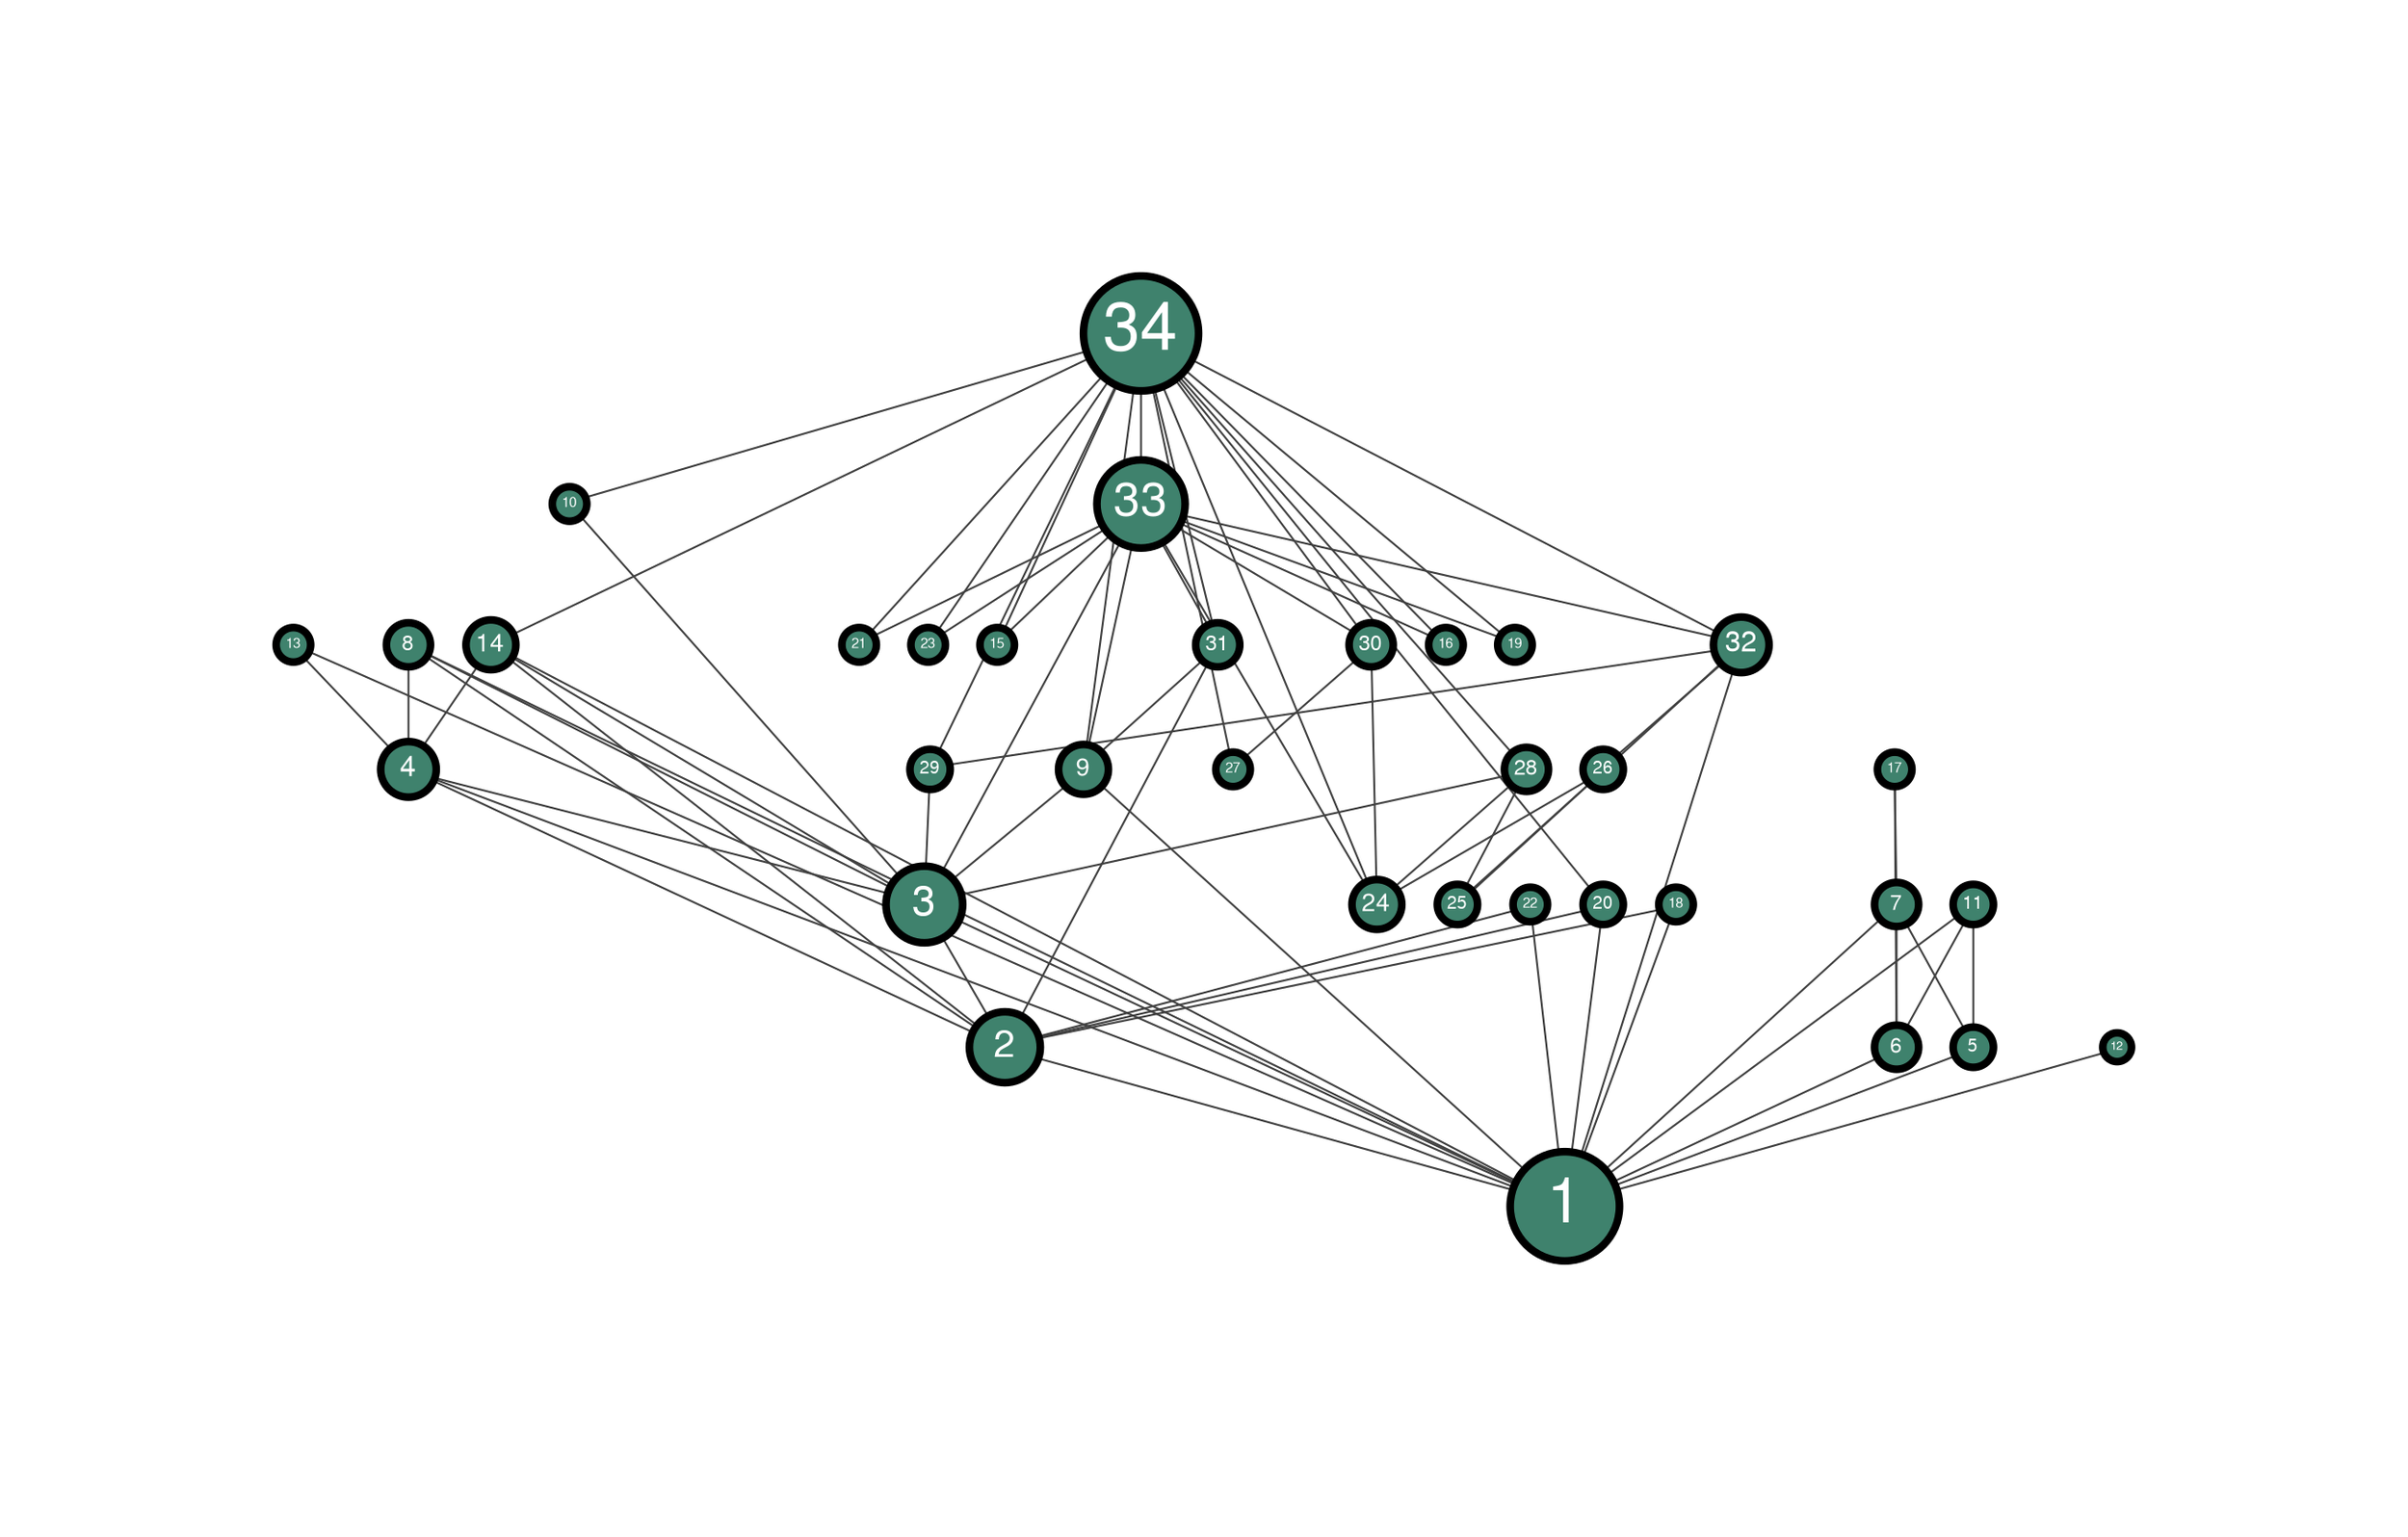 graph "karate.gml" {
bgcolor = "#FFFFFFFF"
splines = "false"
outputorder = "edgesfirst"
esep = "0"
pad = "2"
node [label = "",penwidth = "4.000000",height = "0.694444",width = "0.694444",tooltip = "",color = "#000000FF",fillcolor = ".447 .51 .51",shape = "ellipse",style = "solid,filled",fontname = "FreeSans",fontsize = "14",fontcolor = "#FFFFFFFF",fixedsize = "true",labelloc = "c"]
edge [label = "",penwidth = "1.000000",tooltip = "",arrowhead = "none",arrowtail = "none",color = "#404040FF",fontname = "SansSerif.plain",fontsize = "10",fontcolor = "#000000FF",style = "solid",dir = "both"]
29 [label = "29",height = "0.286458",width = "0.286458",pos = "792.256034,-24.803465",fontsize = "9"]
1 [label = "1",height = "0.794271",width = "0.794271",pos = "546.495781,-171.678360",fontsize = "33"]
24 [label = "24",height = "0.364583",width = "0.364583",pos = "841.370028,15.993087",fontsize = "13"]
21 [label = "21",height = "0.247396",width = "0.247396",pos = "612.893373,115.984792",fontsize = "7"]
8 [label = "8",height = "0.325521",width = "0.325521",pos = "648.128110,-207.714512",fontsize = "11"]
14 [label = "14",height = "0.364583",width = "0.364583",pos = "580.735069,-35.124648",fontsize = "13"]
27 [label = "27",height = "0.247396",width = "0.247396",pos = "720.214179,133.136667",fontsize = "7"]
23 [label = "23",height = "0.247396",width = "0.247396",pos = "652.008400,155.648871",fontsize = "7"]
30 [label = "30",height = "0.325521",width = "0.325521",pos = "817.217241,119.989283",fontsize = "11"]
32 [label = "32",height = "0.403646",width = "0.403646",pos = "726.869718,-94.238947",fontsize = "15"]
22 [label = "22",height = "0.247396",width = "0.247396",pos = "445.389116,-62.733161",fontsize = "7"]
15 [label = "15",height = "0.247396",width = "0.247396",pos = "839.915046,72.083612",fontsize = "7"]
31 [label = "31",height = "0.325521",width = "0.325521",pos = "582.632856,44.790467",fontsize = "11"]
2 [label = "2",height = "0.520833",width = "0.520833",pos = "542.174773,-93.674480",fontsize = "20"]
13 [label = "13",height = "0.247396",width = "0.247396",pos = "620.009760,-270.914639",fontsize = "7"]
16 [label = "16",height = "0.247396",width = "0.247396",pos = "714.468380,186.997560",fontsize = "7"]
11 [label = "11",height = "0.286458",width = "0.286458",pos = "438.329421,-196.050412",fontsize = "9"]
28 [label = "28",height = "0.325521",width = "0.325521",pos = "801.371779,-78.022017",fontsize = "11"]
4 [label = "4",height = "0.403646",width = "0.403646",pos = "623.569399,-149.637251",fontsize = "15"]
3 [label = "3",height = "0.559896",width = "0.559896",pos = "679.402898,-83.942990",fontsize = "22"]
9 [label = "9",height = "0.364583",width = "0.364583",pos = "625.606731,-25.140015",fontsize = "13"]
33 [label = "33",height = "0.638021",width = "0.638021",pos = "713.473118,67.543886",fontsize = "25"]
7 [label = "7",height = "0.325521",width = "0.325521",pos = "392.832391,-231.320297",fontsize = "11"]
20 [label = "20",height = "0.286458",width = "0.286458",pos = "629.836064,-83.228369",fontsize = "9"]
34 [label = "34",height = "0.833333",width = "0.833333",pos = "716.621763,24.337871",fontsize = "35"]
18 [label = "18",height = "0.247396",width = "0.247396",pos = "430.357587,-123.933102",fontsize = "7"]
5 [label = "5",height = "0.286458",width = "0.286458",pos = "496.536813,-275.298415",fontsize = "9"]
19 [label = "19",height = "0.247396",width = "0.247396",pos = "776.977620,165.371595",fontsize = "7"]
12 [label = "12",height = "0.208333",width = "0.208333",pos = "561.346827,-318.121016",fontsize = "6"]
26 [label = "26",height = "0.286458",width = "0.286458",pos = "875.529764,-99.791329",fontsize = "9"]
17 [label = "17",height = "0.247396",width = "0.247396",pos = "327.643782,-328.280857",fontsize = "7"]
6 [label = "6",height = "0.325521",width = "0.325521",pos = "441.919529,-301.949789",fontsize = "11"]
10 [label = "10",height = "0.247396",width = "0.247396",pos = "772.076110,-128.346053",fontsize = "7"]
25 [label = "25",height = "0.286458",width = "0.286458",pos = "826.784259,-189.272094",fontsize = "9"]
8 -- 4 
26 -- 25 
34 -- 24 
6 -- 1 
34 -- 29 
22 -- 2 
33 -- 3 
34 -- 27 
34 -- 14 
13 -- 1 
34 -- 23 
3 -- 1 
29 -- 3 
10 -- 3 
9 -- 1 
33 -- 24 
17 -- 7 
32 -- 29 
9 -- 3 
7 -- 5 
13 -- 4 
34 -- 10 
33 -- 9 
26 -- 24 
34 -- 9 
7 -- 1 
22 -- 1 
14 -- 1 
34 -- 32 
30 -- 24 
30 -- 27 
34 -- 31 
31 -- 2 
34 -- 33 
34 -- 15 
5 -- 1 
32 -- 25 
3 -- 2 
14 -- 2 
34 -- 19 
34 -- 16 
14 -- 3 
14 -- 4 
2 -- 1 
11 -- 6 
34 -- 28 
28 -- 3 
4 -- 3 
33 -- 15 
7 -- 6 
32 -- 26 
8 -- 3 
11 -- 5 
11 -- 1 
34 -- 21 
4 -- 2 
8 -- 2 
20 -- 1 
20 -- 2 
33 -- 23 
33 -- 21 
18 -- 2 
8 -- 1 
17 -- 6 
33 -- 19 
33 -- 30 
34 -- 30 
33 -- 16 
12 -- 1 
33 -- 32 
28 -- 25 
18 -- 1 
32 -- 1 
34 -- 20 
4 -- 1 
31 -- 9 
33 -- 31 
28 -- 24 
}
